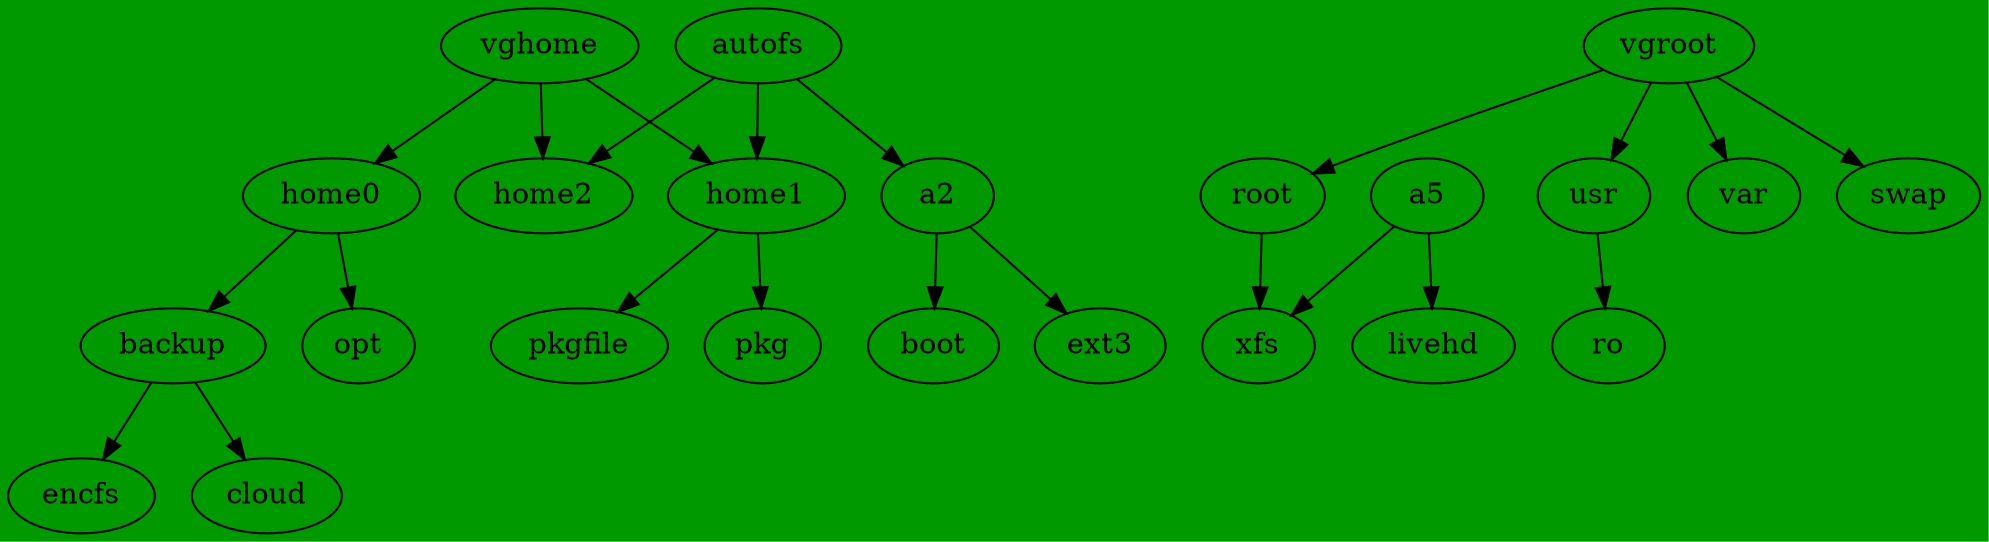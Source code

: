 // dot -Tpng  parted.dot -o line1.png
//  default ext4
digraph G {
  bgcolor ="#009900";
  autofs->home2;
  autofs->home1;
  autofs->a2;
  a2 -> boot;
  a2 -> ext3;
  root->xfs;
  usr ->ro;
  home0->backup;
  home0->opt;
  home1->pkgfile;
  home1->pkg;
  a5->livehd;
  a5->xfs;
  backup -> encfs;
  backup -> cloud;
  vgroot->root ;
  vgroot->usr;
  vgroot->var;
  vgroot->swap;
  vghome->home0;
  vghome->home1;
  vghome->home2;
}
